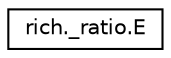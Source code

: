digraph "Graphical Class Hierarchy"
{
 // LATEX_PDF_SIZE
  edge [fontname="Helvetica",fontsize="10",labelfontname="Helvetica",labelfontsize="10"];
  node [fontname="Helvetica",fontsize="10",shape=record];
  rankdir="LR";
  Node0 [label="rich._ratio.E",height=0.2,width=0.4,color="black", fillcolor="white", style="filled",URL="$classrich_1_1__ratio_1_1E.html",tooltip=" "];
}
